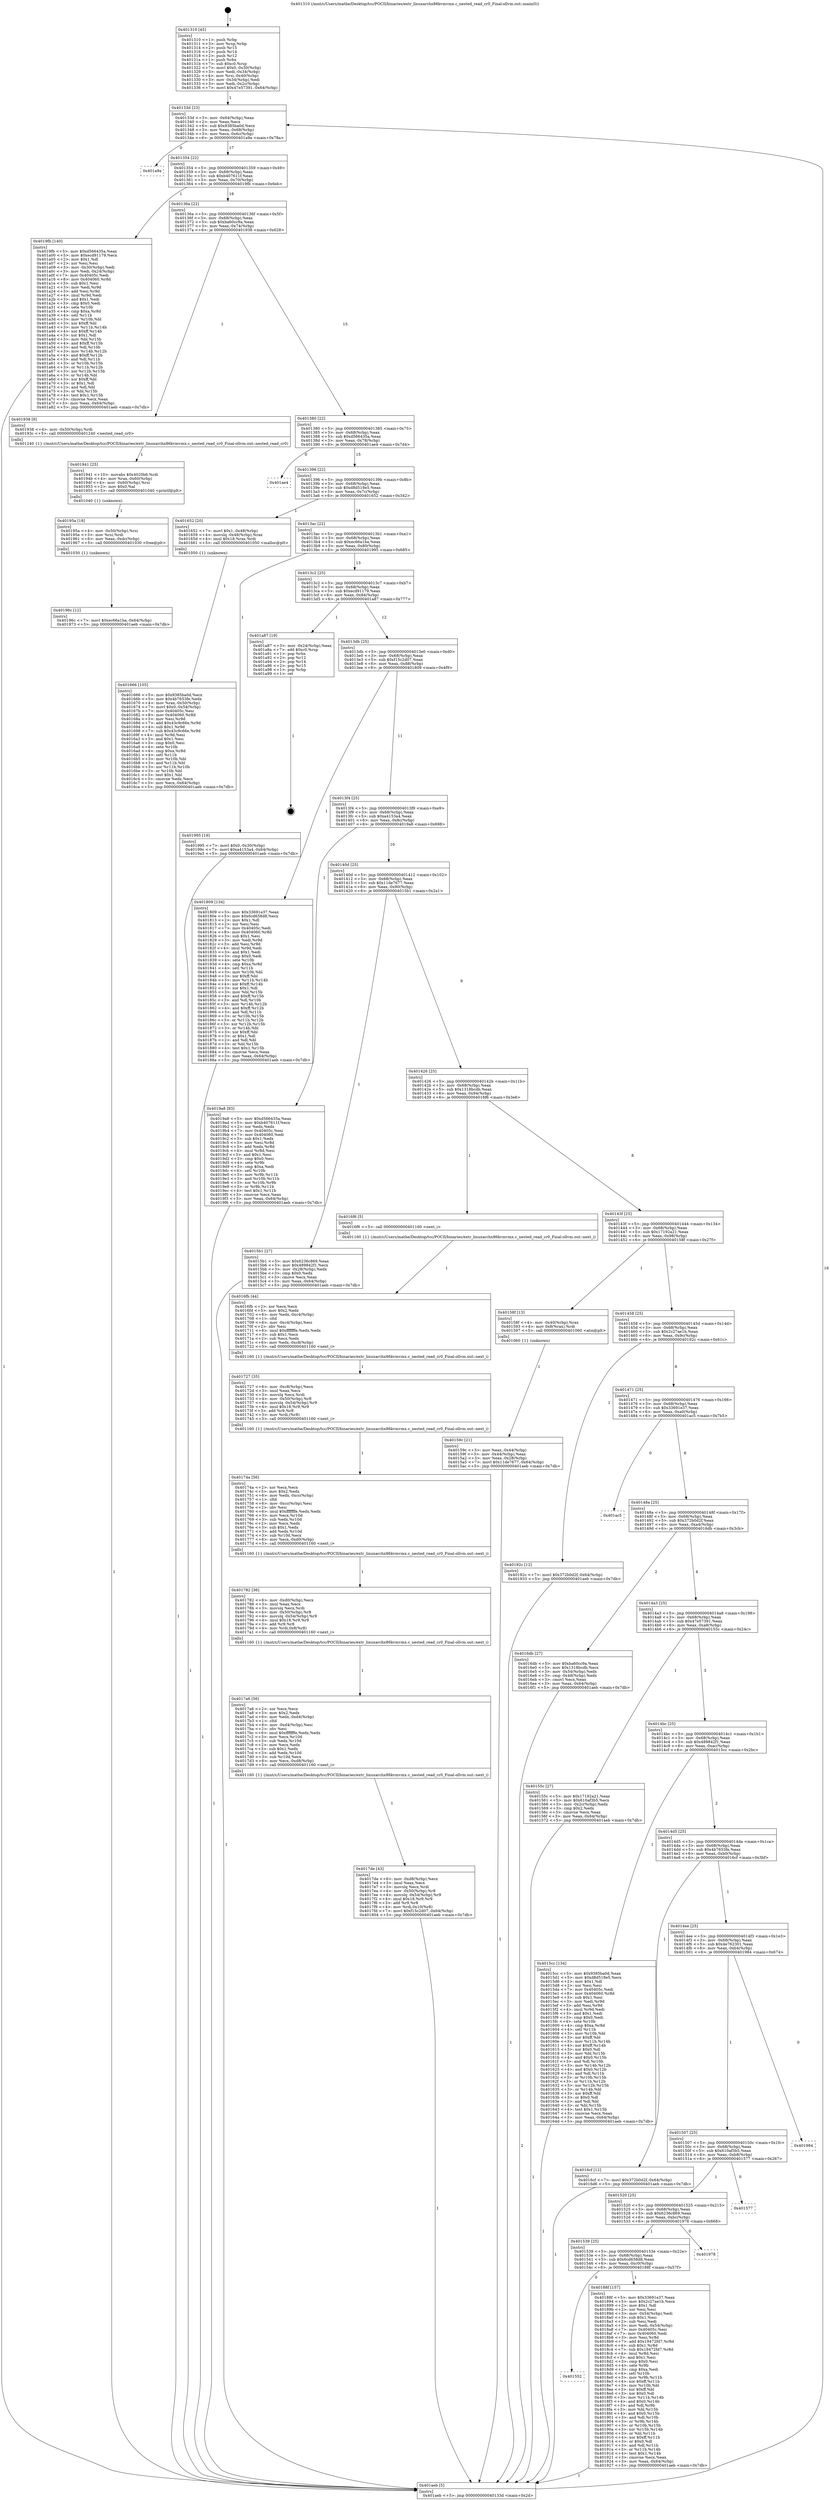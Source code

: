 digraph "0x401310" {
  label = "0x401310 (/mnt/c/Users/mathe/Desktop/tcc/POCII/binaries/extr_linuxarchx86kvmvmx.c_nested_read_cr0_Final-ollvm.out::main(0))"
  labelloc = "t"
  node[shape=record]

  Entry [label="",width=0.3,height=0.3,shape=circle,fillcolor=black,style=filled]
  "0x40133d" [label="{
     0x40133d [23]\l
     | [instrs]\l
     &nbsp;&nbsp;0x40133d \<+3\>: mov -0x64(%rbp),%eax\l
     &nbsp;&nbsp;0x401340 \<+2\>: mov %eax,%ecx\l
     &nbsp;&nbsp;0x401342 \<+6\>: sub $0x9385ba0d,%ecx\l
     &nbsp;&nbsp;0x401348 \<+3\>: mov %eax,-0x68(%rbp)\l
     &nbsp;&nbsp;0x40134b \<+3\>: mov %ecx,-0x6c(%rbp)\l
     &nbsp;&nbsp;0x40134e \<+6\>: je 0000000000401a9a \<main+0x78a\>\l
  }"]
  "0x401a9a" [label="{
     0x401a9a\l
  }", style=dashed]
  "0x401354" [label="{
     0x401354 [22]\l
     | [instrs]\l
     &nbsp;&nbsp;0x401354 \<+5\>: jmp 0000000000401359 \<main+0x49\>\l
     &nbsp;&nbsp;0x401359 \<+3\>: mov -0x68(%rbp),%eax\l
     &nbsp;&nbsp;0x40135c \<+5\>: sub $0xb407611f,%eax\l
     &nbsp;&nbsp;0x401361 \<+3\>: mov %eax,-0x70(%rbp)\l
     &nbsp;&nbsp;0x401364 \<+6\>: je 00000000004019fb \<main+0x6eb\>\l
  }"]
  Exit [label="",width=0.3,height=0.3,shape=circle,fillcolor=black,style=filled,peripheries=2]
  "0x4019fb" [label="{
     0x4019fb [140]\l
     | [instrs]\l
     &nbsp;&nbsp;0x4019fb \<+5\>: mov $0xd566435a,%eax\l
     &nbsp;&nbsp;0x401a00 \<+5\>: mov $0xecd91179,%ecx\l
     &nbsp;&nbsp;0x401a05 \<+2\>: mov $0x1,%dl\l
     &nbsp;&nbsp;0x401a07 \<+2\>: xor %esi,%esi\l
     &nbsp;&nbsp;0x401a09 \<+3\>: mov -0x30(%rbp),%edi\l
     &nbsp;&nbsp;0x401a0c \<+3\>: mov %edi,-0x24(%rbp)\l
     &nbsp;&nbsp;0x401a0f \<+7\>: mov 0x40405c,%edi\l
     &nbsp;&nbsp;0x401a16 \<+8\>: mov 0x404060,%r8d\l
     &nbsp;&nbsp;0x401a1e \<+3\>: sub $0x1,%esi\l
     &nbsp;&nbsp;0x401a21 \<+3\>: mov %edi,%r9d\l
     &nbsp;&nbsp;0x401a24 \<+3\>: add %esi,%r9d\l
     &nbsp;&nbsp;0x401a27 \<+4\>: imul %r9d,%edi\l
     &nbsp;&nbsp;0x401a2b \<+3\>: and $0x1,%edi\l
     &nbsp;&nbsp;0x401a2e \<+3\>: cmp $0x0,%edi\l
     &nbsp;&nbsp;0x401a31 \<+4\>: sete %r10b\l
     &nbsp;&nbsp;0x401a35 \<+4\>: cmp $0xa,%r8d\l
     &nbsp;&nbsp;0x401a39 \<+4\>: setl %r11b\l
     &nbsp;&nbsp;0x401a3d \<+3\>: mov %r10b,%bl\l
     &nbsp;&nbsp;0x401a40 \<+3\>: xor $0xff,%bl\l
     &nbsp;&nbsp;0x401a43 \<+3\>: mov %r11b,%r14b\l
     &nbsp;&nbsp;0x401a46 \<+4\>: xor $0xff,%r14b\l
     &nbsp;&nbsp;0x401a4a \<+3\>: xor $0x1,%dl\l
     &nbsp;&nbsp;0x401a4d \<+3\>: mov %bl,%r15b\l
     &nbsp;&nbsp;0x401a50 \<+4\>: and $0xff,%r15b\l
     &nbsp;&nbsp;0x401a54 \<+3\>: and %dl,%r10b\l
     &nbsp;&nbsp;0x401a57 \<+3\>: mov %r14b,%r12b\l
     &nbsp;&nbsp;0x401a5a \<+4\>: and $0xff,%r12b\l
     &nbsp;&nbsp;0x401a5e \<+3\>: and %dl,%r11b\l
     &nbsp;&nbsp;0x401a61 \<+3\>: or %r10b,%r15b\l
     &nbsp;&nbsp;0x401a64 \<+3\>: or %r11b,%r12b\l
     &nbsp;&nbsp;0x401a67 \<+3\>: xor %r12b,%r15b\l
     &nbsp;&nbsp;0x401a6a \<+3\>: or %r14b,%bl\l
     &nbsp;&nbsp;0x401a6d \<+3\>: xor $0xff,%bl\l
     &nbsp;&nbsp;0x401a70 \<+3\>: or $0x1,%dl\l
     &nbsp;&nbsp;0x401a73 \<+2\>: and %dl,%bl\l
     &nbsp;&nbsp;0x401a75 \<+3\>: or %bl,%r15b\l
     &nbsp;&nbsp;0x401a78 \<+4\>: test $0x1,%r15b\l
     &nbsp;&nbsp;0x401a7c \<+3\>: cmovne %ecx,%eax\l
     &nbsp;&nbsp;0x401a7f \<+3\>: mov %eax,-0x64(%rbp)\l
     &nbsp;&nbsp;0x401a82 \<+5\>: jmp 0000000000401aeb \<main+0x7db\>\l
  }"]
  "0x40136a" [label="{
     0x40136a [22]\l
     | [instrs]\l
     &nbsp;&nbsp;0x40136a \<+5\>: jmp 000000000040136f \<main+0x5f\>\l
     &nbsp;&nbsp;0x40136f \<+3\>: mov -0x68(%rbp),%eax\l
     &nbsp;&nbsp;0x401372 \<+5\>: sub $0xba60cc9a,%eax\l
     &nbsp;&nbsp;0x401377 \<+3\>: mov %eax,-0x74(%rbp)\l
     &nbsp;&nbsp;0x40137a \<+6\>: je 0000000000401938 \<main+0x628\>\l
  }"]
  "0x40196c" [label="{
     0x40196c [12]\l
     | [instrs]\l
     &nbsp;&nbsp;0x40196c \<+7\>: movl $0xec66a1ba,-0x64(%rbp)\l
     &nbsp;&nbsp;0x401973 \<+5\>: jmp 0000000000401aeb \<main+0x7db\>\l
  }"]
  "0x401938" [label="{
     0x401938 [9]\l
     | [instrs]\l
     &nbsp;&nbsp;0x401938 \<+4\>: mov -0x50(%rbp),%rdi\l
     &nbsp;&nbsp;0x40193c \<+5\>: call 0000000000401240 \<nested_read_cr0\>\l
     | [calls]\l
     &nbsp;&nbsp;0x401240 \{1\} (/mnt/c/Users/mathe/Desktop/tcc/POCII/binaries/extr_linuxarchx86kvmvmx.c_nested_read_cr0_Final-ollvm.out::nested_read_cr0)\l
  }"]
  "0x401380" [label="{
     0x401380 [22]\l
     | [instrs]\l
     &nbsp;&nbsp;0x401380 \<+5\>: jmp 0000000000401385 \<main+0x75\>\l
     &nbsp;&nbsp;0x401385 \<+3\>: mov -0x68(%rbp),%eax\l
     &nbsp;&nbsp;0x401388 \<+5\>: sub $0xd566435a,%eax\l
     &nbsp;&nbsp;0x40138d \<+3\>: mov %eax,-0x78(%rbp)\l
     &nbsp;&nbsp;0x401390 \<+6\>: je 0000000000401ae4 \<main+0x7d4\>\l
  }"]
  "0x40195a" [label="{
     0x40195a [18]\l
     | [instrs]\l
     &nbsp;&nbsp;0x40195a \<+4\>: mov -0x50(%rbp),%rsi\l
     &nbsp;&nbsp;0x40195e \<+3\>: mov %rsi,%rdi\l
     &nbsp;&nbsp;0x401961 \<+6\>: mov %eax,-0xdc(%rbp)\l
     &nbsp;&nbsp;0x401967 \<+5\>: call 0000000000401030 \<free@plt\>\l
     | [calls]\l
     &nbsp;&nbsp;0x401030 \{1\} (unknown)\l
  }"]
  "0x401ae4" [label="{
     0x401ae4\l
  }", style=dashed]
  "0x401396" [label="{
     0x401396 [22]\l
     | [instrs]\l
     &nbsp;&nbsp;0x401396 \<+5\>: jmp 000000000040139b \<main+0x8b\>\l
     &nbsp;&nbsp;0x40139b \<+3\>: mov -0x68(%rbp),%eax\l
     &nbsp;&nbsp;0x40139e \<+5\>: sub $0xd8d518e5,%eax\l
     &nbsp;&nbsp;0x4013a3 \<+3\>: mov %eax,-0x7c(%rbp)\l
     &nbsp;&nbsp;0x4013a6 \<+6\>: je 0000000000401652 \<main+0x342\>\l
  }"]
  "0x401941" [label="{
     0x401941 [25]\l
     | [instrs]\l
     &nbsp;&nbsp;0x401941 \<+10\>: movabs $0x4020b6,%rdi\l
     &nbsp;&nbsp;0x40194b \<+4\>: mov %rax,-0x60(%rbp)\l
     &nbsp;&nbsp;0x40194f \<+4\>: mov -0x60(%rbp),%rsi\l
     &nbsp;&nbsp;0x401953 \<+2\>: mov $0x0,%al\l
     &nbsp;&nbsp;0x401955 \<+5\>: call 0000000000401040 \<printf@plt\>\l
     | [calls]\l
     &nbsp;&nbsp;0x401040 \{1\} (unknown)\l
  }"]
  "0x401652" [label="{
     0x401652 [20]\l
     | [instrs]\l
     &nbsp;&nbsp;0x401652 \<+7\>: movl $0x1,-0x48(%rbp)\l
     &nbsp;&nbsp;0x401659 \<+4\>: movslq -0x48(%rbp),%rax\l
     &nbsp;&nbsp;0x40165d \<+4\>: imul $0x18,%rax,%rdi\l
     &nbsp;&nbsp;0x401661 \<+5\>: call 0000000000401050 \<malloc@plt\>\l
     | [calls]\l
     &nbsp;&nbsp;0x401050 \{1\} (unknown)\l
  }"]
  "0x4013ac" [label="{
     0x4013ac [22]\l
     | [instrs]\l
     &nbsp;&nbsp;0x4013ac \<+5\>: jmp 00000000004013b1 \<main+0xa1\>\l
     &nbsp;&nbsp;0x4013b1 \<+3\>: mov -0x68(%rbp),%eax\l
     &nbsp;&nbsp;0x4013b4 \<+5\>: sub $0xec66a1ba,%eax\l
     &nbsp;&nbsp;0x4013b9 \<+3\>: mov %eax,-0x80(%rbp)\l
     &nbsp;&nbsp;0x4013bc \<+6\>: je 0000000000401995 \<main+0x685\>\l
  }"]
  "0x401552" [label="{
     0x401552\l
  }", style=dashed]
  "0x401995" [label="{
     0x401995 [19]\l
     | [instrs]\l
     &nbsp;&nbsp;0x401995 \<+7\>: movl $0x0,-0x30(%rbp)\l
     &nbsp;&nbsp;0x40199c \<+7\>: movl $0xa4153a4,-0x64(%rbp)\l
     &nbsp;&nbsp;0x4019a3 \<+5\>: jmp 0000000000401aeb \<main+0x7db\>\l
  }"]
  "0x4013c2" [label="{
     0x4013c2 [25]\l
     | [instrs]\l
     &nbsp;&nbsp;0x4013c2 \<+5\>: jmp 00000000004013c7 \<main+0xb7\>\l
     &nbsp;&nbsp;0x4013c7 \<+3\>: mov -0x68(%rbp),%eax\l
     &nbsp;&nbsp;0x4013ca \<+5\>: sub $0xecd91179,%eax\l
     &nbsp;&nbsp;0x4013cf \<+6\>: mov %eax,-0x84(%rbp)\l
     &nbsp;&nbsp;0x4013d5 \<+6\>: je 0000000000401a87 \<main+0x777\>\l
  }"]
  "0x40188f" [label="{
     0x40188f [157]\l
     | [instrs]\l
     &nbsp;&nbsp;0x40188f \<+5\>: mov $0x33691e37,%eax\l
     &nbsp;&nbsp;0x401894 \<+5\>: mov $0x2c27ae1b,%ecx\l
     &nbsp;&nbsp;0x401899 \<+2\>: mov $0x1,%dl\l
     &nbsp;&nbsp;0x40189b \<+2\>: xor %esi,%esi\l
     &nbsp;&nbsp;0x40189d \<+3\>: mov -0x54(%rbp),%edi\l
     &nbsp;&nbsp;0x4018a0 \<+3\>: sub $0x1,%esi\l
     &nbsp;&nbsp;0x4018a3 \<+2\>: sub %esi,%edi\l
     &nbsp;&nbsp;0x4018a5 \<+3\>: mov %edi,-0x54(%rbp)\l
     &nbsp;&nbsp;0x4018a8 \<+7\>: mov 0x40405c,%esi\l
     &nbsp;&nbsp;0x4018af \<+7\>: mov 0x404060,%edi\l
     &nbsp;&nbsp;0x4018b6 \<+3\>: mov %esi,%r8d\l
     &nbsp;&nbsp;0x4018b9 \<+7\>: add $0x19472fd7,%r8d\l
     &nbsp;&nbsp;0x4018c0 \<+4\>: sub $0x1,%r8d\l
     &nbsp;&nbsp;0x4018c4 \<+7\>: sub $0x19472fd7,%r8d\l
     &nbsp;&nbsp;0x4018cb \<+4\>: imul %r8d,%esi\l
     &nbsp;&nbsp;0x4018cf \<+3\>: and $0x1,%esi\l
     &nbsp;&nbsp;0x4018d2 \<+3\>: cmp $0x0,%esi\l
     &nbsp;&nbsp;0x4018d5 \<+4\>: sete %r9b\l
     &nbsp;&nbsp;0x4018d9 \<+3\>: cmp $0xa,%edi\l
     &nbsp;&nbsp;0x4018dc \<+4\>: setl %r10b\l
     &nbsp;&nbsp;0x4018e0 \<+3\>: mov %r9b,%r11b\l
     &nbsp;&nbsp;0x4018e3 \<+4\>: xor $0xff,%r11b\l
     &nbsp;&nbsp;0x4018e7 \<+3\>: mov %r10b,%bl\l
     &nbsp;&nbsp;0x4018ea \<+3\>: xor $0xff,%bl\l
     &nbsp;&nbsp;0x4018ed \<+3\>: xor $0x0,%dl\l
     &nbsp;&nbsp;0x4018f0 \<+3\>: mov %r11b,%r14b\l
     &nbsp;&nbsp;0x4018f3 \<+4\>: and $0x0,%r14b\l
     &nbsp;&nbsp;0x4018f7 \<+3\>: and %dl,%r9b\l
     &nbsp;&nbsp;0x4018fa \<+3\>: mov %bl,%r15b\l
     &nbsp;&nbsp;0x4018fd \<+4\>: and $0x0,%r15b\l
     &nbsp;&nbsp;0x401901 \<+3\>: and %dl,%r10b\l
     &nbsp;&nbsp;0x401904 \<+3\>: or %r9b,%r14b\l
     &nbsp;&nbsp;0x401907 \<+3\>: or %r10b,%r15b\l
     &nbsp;&nbsp;0x40190a \<+3\>: xor %r15b,%r14b\l
     &nbsp;&nbsp;0x40190d \<+3\>: or %bl,%r11b\l
     &nbsp;&nbsp;0x401910 \<+4\>: xor $0xff,%r11b\l
     &nbsp;&nbsp;0x401914 \<+3\>: or $0x0,%dl\l
     &nbsp;&nbsp;0x401917 \<+3\>: and %dl,%r11b\l
     &nbsp;&nbsp;0x40191a \<+3\>: or %r11b,%r14b\l
     &nbsp;&nbsp;0x40191d \<+4\>: test $0x1,%r14b\l
     &nbsp;&nbsp;0x401921 \<+3\>: cmovne %ecx,%eax\l
     &nbsp;&nbsp;0x401924 \<+3\>: mov %eax,-0x64(%rbp)\l
     &nbsp;&nbsp;0x401927 \<+5\>: jmp 0000000000401aeb \<main+0x7db\>\l
  }"]
  "0x401a87" [label="{
     0x401a87 [19]\l
     | [instrs]\l
     &nbsp;&nbsp;0x401a87 \<+3\>: mov -0x24(%rbp),%eax\l
     &nbsp;&nbsp;0x401a8a \<+7\>: add $0xc0,%rsp\l
     &nbsp;&nbsp;0x401a91 \<+1\>: pop %rbx\l
     &nbsp;&nbsp;0x401a92 \<+2\>: pop %r12\l
     &nbsp;&nbsp;0x401a94 \<+2\>: pop %r14\l
     &nbsp;&nbsp;0x401a96 \<+2\>: pop %r15\l
     &nbsp;&nbsp;0x401a98 \<+1\>: pop %rbp\l
     &nbsp;&nbsp;0x401a99 \<+1\>: ret\l
  }"]
  "0x4013db" [label="{
     0x4013db [25]\l
     | [instrs]\l
     &nbsp;&nbsp;0x4013db \<+5\>: jmp 00000000004013e0 \<main+0xd0\>\l
     &nbsp;&nbsp;0x4013e0 \<+3\>: mov -0x68(%rbp),%eax\l
     &nbsp;&nbsp;0x4013e3 \<+5\>: sub $0xf15c2d07,%eax\l
     &nbsp;&nbsp;0x4013e8 \<+6\>: mov %eax,-0x88(%rbp)\l
     &nbsp;&nbsp;0x4013ee \<+6\>: je 0000000000401809 \<main+0x4f9\>\l
  }"]
  "0x401539" [label="{
     0x401539 [25]\l
     | [instrs]\l
     &nbsp;&nbsp;0x401539 \<+5\>: jmp 000000000040153e \<main+0x22e\>\l
     &nbsp;&nbsp;0x40153e \<+3\>: mov -0x68(%rbp),%eax\l
     &nbsp;&nbsp;0x401541 \<+5\>: sub $0x6cd658d8,%eax\l
     &nbsp;&nbsp;0x401546 \<+6\>: mov %eax,-0xc0(%rbp)\l
     &nbsp;&nbsp;0x40154c \<+6\>: je 000000000040188f \<main+0x57f\>\l
  }"]
  "0x401809" [label="{
     0x401809 [134]\l
     | [instrs]\l
     &nbsp;&nbsp;0x401809 \<+5\>: mov $0x33691e37,%eax\l
     &nbsp;&nbsp;0x40180e \<+5\>: mov $0x6cd658d8,%ecx\l
     &nbsp;&nbsp;0x401813 \<+2\>: mov $0x1,%dl\l
     &nbsp;&nbsp;0x401815 \<+2\>: xor %esi,%esi\l
     &nbsp;&nbsp;0x401817 \<+7\>: mov 0x40405c,%edi\l
     &nbsp;&nbsp;0x40181e \<+8\>: mov 0x404060,%r8d\l
     &nbsp;&nbsp;0x401826 \<+3\>: sub $0x1,%esi\l
     &nbsp;&nbsp;0x401829 \<+3\>: mov %edi,%r9d\l
     &nbsp;&nbsp;0x40182c \<+3\>: add %esi,%r9d\l
     &nbsp;&nbsp;0x40182f \<+4\>: imul %r9d,%edi\l
     &nbsp;&nbsp;0x401833 \<+3\>: and $0x1,%edi\l
     &nbsp;&nbsp;0x401836 \<+3\>: cmp $0x0,%edi\l
     &nbsp;&nbsp;0x401839 \<+4\>: sete %r10b\l
     &nbsp;&nbsp;0x40183d \<+4\>: cmp $0xa,%r8d\l
     &nbsp;&nbsp;0x401841 \<+4\>: setl %r11b\l
     &nbsp;&nbsp;0x401845 \<+3\>: mov %r10b,%bl\l
     &nbsp;&nbsp;0x401848 \<+3\>: xor $0xff,%bl\l
     &nbsp;&nbsp;0x40184b \<+3\>: mov %r11b,%r14b\l
     &nbsp;&nbsp;0x40184e \<+4\>: xor $0xff,%r14b\l
     &nbsp;&nbsp;0x401852 \<+3\>: xor $0x1,%dl\l
     &nbsp;&nbsp;0x401855 \<+3\>: mov %bl,%r15b\l
     &nbsp;&nbsp;0x401858 \<+4\>: and $0xff,%r15b\l
     &nbsp;&nbsp;0x40185c \<+3\>: and %dl,%r10b\l
     &nbsp;&nbsp;0x40185f \<+3\>: mov %r14b,%r12b\l
     &nbsp;&nbsp;0x401862 \<+4\>: and $0xff,%r12b\l
     &nbsp;&nbsp;0x401866 \<+3\>: and %dl,%r11b\l
     &nbsp;&nbsp;0x401869 \<+3\>: or %r10b,%r15b\l
     &nbsp;&nbsp;0x40186c \<+3\>: or %r11b,%r12b\l
     &nbsp;&nbsp;0x40186f \<+3\>: xor %r12b,%r15b\l
     &nbsp;&nbsp;0x401872 \<+3\>: or %r14b,%bl\l
     &nbsp;&nbsp;0x401875 \<+3\>: xor $0xff,%bl\l
     &nbsp;&nbsp;0x401878 \<+3\>: or $0x1,%dl\l
     &nbsp;&nbsp;0x40187b \<+2\>: and %dl,%bl\l
     &nbsp;&nbsp;0x40187d \<+3\>: or %bl,%r15b\l
     &nbsp;&nbsp;0x401880 \<+4\>: test $0x1,%r15b\l
     &nbsp;&nbsp;0x401884 \<+3\>: cmovne %ecx,%eax\l
     &nbsp;&nbsp;0x401887 \<+3\>: mov %eax,-0x64(%rbp)\l
     &nbsp;&nbsp;0x40188a \<+5\>: jmp 0000000000401aeb \<main+0x7db\>\l
  }"]
  "0x4013f4" [label="{
     0x4013f4 [25]\l
     | [instrs]\l
     &nbsp;&nbsp;0x4013f4 \<+5\>: jmp 00000000004013f9 \<main+0xe9\>\l
     &nbsp;&nbsp;0x4013f9 \<+3\>: mov -0x68(%rbp),%eax\l
     &nbsp;&nbsp;0x4013fc \<+5\>: sub $0xa4153a4,%eax\l
     &nbsp;&nbsp;0x401401 \<+6\>: mov %eax,-0x8c(%rbp)\l
     &nbsp;&nbsp;0x401407 \<+6\>: je 00000000004019a8 \<main+0x698\>\l
  }"]
  "0x401978" [label="{
     0x401978\l
  }", style=dashed]
  "0x4019a8" [label="{
     0x4019a8 [83]\l
     | [instrs]\l
     &nbsp;&nbsp;0x4019a8 \<+5\>: mov $0xd566435a,%eax\l
     &nbsp;&nbsp;0x4019ad \<+5\>: mov $0xb407611f,%ecx\l
     &nbsp;&nbsp;0x4019b2 \<+2\>: xor %edx,%edx\l
     &nbsp;&nbsp;0x4019b4 \<+7\>: mov 0x40405c,%esi\l
     &nbsp;&nbsp;0x4019bb \<+7\>: mov 0x404060,%edi\l
     &nbsp;&nbsp;0x4019c2 \<+3\>: sub $0x1,%edx\l
     &nbsp;&nbsp;0x4019c5 \<+3\>: mov %esi,%r8d\l
     &nbsp;&nbsp;0x4019c8 \<+3\>: add %edx,%r8d\l
     &nbsp;&nbsp;0x4019cb \<+4\>: imul %r8d,%esi\l
     &nbsp;&nbsp;0x4019cf \<+3\>: and $0x1,%esi\l
     &nbsp;&nbsp;0x4019d2 \<+3\>: cmp $0x0,%esi\l
     &nbsp;&nbsp;0x4019d5 \<+4\>: sete %r9b\l
     &nbsp;&nbsp;0x4019d9 \<+3\>: cmp $0xa,%edi\l
     &nbsp;&nbsp;0x4019dc \<+4\>: setl %r10b\l
     &nbsp;&nbsp;0x4019e0 \<+3\>: mov %r9b,%r11b\l
     &nbsp;&nbsp;0x4019e3 \<+3\>: and %r10b,%r11b\l
     &nbsp;&nbsp;0x4019e6 \<+3\>: xor %r10b,%r9b\l
     &nbsp;&nbsp;0x4019e9 \<+3\>: or %r9b,%r11b\l
     &nbsp;&nbsp;0x4019ec \<+4\>: test $0x1,%r11b\l
     &nbsp;&nbsp;0x4019f0 \<+3\>: cmovne %ecx,%eax\l
     &nbsp;&nbsp;0x4019f3 \<+3\>: mov %eax,-0x64(%rbp)\l
     &nbsp;&nbsp;0x4019f6 \<+5\>: jmp 0000000000401aeb \<main+0x7db\>\l
  }"]
  "0x40140d" [label="{
     0x40140d [25]\l
     | [instrs]\l
     &nbsp;&nbsp;0x40140d \<+5\>: jmp 0000000000401412 \<main+0x102\>\l
     &nbsp;&nbsp;0x401412 \<+3\>: mov -0x68(%rbp),%eax\l
     &nbsp;&nbsp;0x401415 \<+5\>: sub $0x11de7677,%eax\l
     &nbsp;&nbsp;0x40141a \<+6\>: mov %eax,-0x90(%rbp)\l
     &nbsp;&nbsp;0x401420 \<+6\>: je 00000000004015b1 \<main+0x2a1\>\l
  }"]
  "0x401520" [label="{
     0x401520 [25]\l
     | [instrs]\l
     &nbsp;&nbsp;0x401520 \<+5\>: jmp 0000000000401525 \<main+0x215\>\l
     &nbsp;&nbsp;0x401525 \<+3\>: mov -0x68(%rbp),%eax\l
     &nbsp;&nbsp;0x401528 \<+5\>: sub $0x6236c869,%eax\l
     &nbsp;&nbsp;0x40152d \<+6\>: mov %eax,-0xbc(%rbp)\l
     &nbsp;&nbsp;0x401533 \<+6\>: je 0000000000401978 \<main+0x668\>\l
  }"]
  "0x4015b1" [label="{
     0x4015b1 [27]\l
     | [instrs]\l
     &nbsp;&nbsp;0x4015b1 \<+5\>: mov $0x6236c869,%eax\l
     &nbsp;&nbsp;0x4015b6 \<+5\>: mov $0x489842f1,%ecx\l
     &nbsp;&nbsp;0x4015bb \<+3\>: mov -0x28(%rbp),%edx\l
     &nbsp;&nbsp;0x4015be \<+3\>: cmp $0x0,%edx\l
     &nbsp;&nbsp;0x4015c1 \<+3\>: cmove %ecx,%eax\l
     &nbsp;&nbsp;0x4015c4 \<+3\>: mov %eax,-0x64(%rbp)\l
     &nbsp;&nbsp;0x4015c7 \<+5\>: jmp 0000000000401aeb \<main+0x7db\>\l
  }"]
  "0x401426" [label="{
     0x401426 [25]\l
     | [instrs]\l
     &nbsp;&nbsp;0x401426 \<+5\>: jmp 000000000040142b \<main+0x11b\>\l
     &nbsp;&nbsp;0x40142b \<+3\>: mov -0x68(%rbp),%eax\l
     &nbsp;&nbsp;0x40142e \<+5\>: sub $0x1318bcdb,%eax\l
     &nbsp;&nbsp;0x401433 \<+6\>: mov %eax,-0x94(%rbp)\l
     &nbsp;&nbsp;0x401439 \<+6\>: je 00000000004016f6 \<main+0x3e6\>\l
  }"]
  "0x401577" [label="{
     0x401577\l
  }", style=dashed]
  "0x4016f6" [label="{
     0x4016f6 [5]\l
     | [instrs]\l
     &nbsp;&nbsp;0x4016f6 \<+5\>: call 0000000000401160 \<next_i\>\l
     | [calls]\l
     &nbsp;&nbsp;0x401160 \{1\} (/mnt/c/Users/mathe/Desktop/tcc/POCII/binaries/extr_linuxarchx86kvmvmx.c_nested_read_cr0_Final-ollvm.out::next_i)\l
  }"]
  "0x40143f" [label="{
     0x40143f [25]\l
     | [instrs]\l
     &nbsp;&nbsp;0x40143f \<+5\>: jmp 0000000000401444 \<main+0x134\>\l
     &nbsp;&nbsp;0x401444 \<+3\>: mov -0x68(%rbp),%eax\l
     &nbsp;&nbsp;0x401447 \<+5\>: sub $0x17192a21,%eax\l
     &nbsp;&nbsp;0x40144c \<+6\>: mov %eax,-0x98(%rbp)\l
     &nbsp;&nbsp;0x401452 \<+6\>: je 000000000040158f \<main+0x27f\>\l
  }"]
  "0x401507" [label="{
     0x401507 [25]\l
     | [instrs]\l
     &nbsp;&nbsp;0x401507 \<+5\>: jmp 000000000040150c \<main+0x1fc\>\l
     &nbsp;&nbsp;0x40150c \<+3\>: mov -0x68(%rbp),%eax\l
     &nbsp;&nbsp;0x40150f \<+5\>: sub $0x610af3b5,%eax\l
     &nbsp;&nbsp;0x401514 \<+6\>: mov %eax,-0xb8(%rbp)\l
     &nbsp;&nbsp;0x40151a \<+6\>: je 0000000000401577 \<main+0x267\>\l
  }"]
  "0x40158f" [label="{
     0x40158f [13]\l
     | [instrs]\l
     &nbsp;&nbsp;0x40158f \<+4\>: mov -0x40(%rbp),%rax\l
     &nbsp;&nbsp;0x401593 \<+4\>: mov 0x8(%rax),%rdi\l
     &nbsp;&nbsp;0x401597 \<+5\>: call 0000000000401060 \<atoi@plt\>\l
     | [calls]\l
     &nbsp;&nbsp;0x401060 \{1\} (unknown)\l
  }"]
  "0x401458" [label="{
     0x401458 [25]\l
     | [instrs]\l
     &nbsp;&nbsp;0x401458 \<+5\>: jmp 000000000040145d \<main+0x14d\>\l
     &nbsp;&nbsp;0x40145d \<+3\>: mov -0x68(%rbp),%eax\l
     &nbsp;&nbsp;0x401460 \<+5\>: sub $0x2c27ae1b,%eax\l
     &nbsp;&nbsp;0x401465 \<+6\>: mov %eax,-0x9c(%rbp)\l
     &nbsp;&nbsp;0x40146b \<+6\>: je 000000000040192c \<main+0x61c\>\l
  }"]
  "0x401984" [label="{
     0x401984\l
  }", style=dashed]
  "0x40192c" [label="{
     0x40192c [12]\l
     | [instrs]\l
     &nbsp;&nbsp;0x40192c \<+7\>: movl $0x372b0d2f,-0x64(%rbp)\l
     &nbsp;&nbsp;0x401933 \<+5\>: jmp 0000000000401aeb \<main+0x7db\>\l
  }"]
  "0x401471" [label="{
     0x401471 [25]\l
     | [instrs]\l
     &nbsp;&nbsp;0x401471 \<+5\>: jmp 0000000000401476 \<main+0x166\>\l
     &nbsp;&nbsp;0x401476 \<+3\>: mov -0x68(%rbp),%eax\l
     &nbsp;&nbsp;0x401479 \<+5\>: sub $0x33691e37,%eax\l
     &nbsp;&nbsp;0x40147e \<+6\>: mov %eax,-0xa0(%rbp)\l
     &nbsp;&nbsp;0x401484 \<+6\>: je 0000000000401ac5 \<main+0x7b5\>\l
  }"]
  "0x4017de" [label="{
     0x4017de [43]\l
     | [instrs]\l
     &nbsp;&nbsp;0x4017de \<+6\>: mov -0xd8(%rbp),%ecx\l
     &nbsp;&nbsp;0x4017e4 \<+3\>: imul %eax,%ecx\l
     &nbsp;&nbsp;0x4017e7 \<+3\>: movslq %ecx,%rdi\l
     &nbsp;&nbsp;0x4017ea \<+4\>: mov -0x50(%rbp),%r8\l
     &nbsp;&nbsp;0x4017ee \<+4\>: movslq -0x54(%rbp),%r9\l
     &nbsp;&nbsp;0x4017f2 \<+4\>: imul $0x18,%r9,%r9\l
     &nbsp;&nbsp;0x4017f6 \<+3\>: add %r9,%r8\l
     &nbsp;&nbsp;0x4017f9 \<+4\>: mov %rdi,0x10(%r8)\l
     &nbsp;&nbsp;0x4017fd \<+7\>: movl $0xf15c2d07,-0x64(%rbp)\l
     &nbsp;&nbsp;0x401804 \<+5\>: jmp 0000000000401aeb \<main+0x7db\>\l
  }"]
  "0x401ac5" [label="{
     0x401ac5\l
  }", style=dashed]
  "0x40148a" [label="{
     0x40148a [25]\l
     | [instrs]\l
     &nbsp;&nbsp;0x40148a \<+5\>: jmp 000000000040148f \<main+0x17f\>\l
     &nbsp;&nbsp;0x40148f \<+3\>: mov -0x68(%rbp),%eax\l
     &nbsp;&nbsp;0x401492 \<+5\>: sub $0x372b0d2f,%eax\l
     &nbsp;&nbsp;0x401497 \<+6\>: mov %eax,-0xa4(%rbp)\l
     &nbsp;&nbsp;0x40149d \<+6\>: je 00000000004016db \<main+0x3cb\>\l
  }"]
  "0x4017a6" [label="{
     0x4017a6 [56]\l
     | [instrs]\l
     &nbsp;&nbsp;0x4017a6 \<+2\>: xor %ecx,%ecx\l
     &nbsp;&nbsp;0x4017a8 \<+5\>: mov $0x2,%edx\l
     &nbsp;&nbsp;0x4017ad \<+6\>: mov %edx,-0xd4(%rbp)\l
     &nbsp;&nbsp;0x4017b3 \<+1\>: cltd\l
     &nbsp;&nbsp;0x4017b4 \<+6\>: mov -0xd4(%rbp),%esi\l
     &nbsp;&nbsp;0x4017ba \<+2\>: idiv %esi\l
     &nbsp;&nbsp;0x4017bc \<+6\>: imul $0xfffffffe,%edx,%edx\l
     &nbsp;&nbsp;0x4017c2 \<+3\>: mov %ecx,%r10d\l
     &nbsp;&nbsp;0x4017c5 \<+3\>: sub %edx,%r10d\l
     &nbsp;&nbsp;0x4017c8 \<+2\>: mov %ecx,%edx\l
     &nbsp;&nbsp;0x4017ca \<+3\>: sub $0x1,%edx\l
     &nbsp;&nbsp;0x4017cd \<+3\>: add %edx,%r10d\l
     &nbsp;&nbsp;0x4017d0 \<+3\>: sub %r10d,%ecx\l
     &nbsp;&nbsp;0x4017d3 \<+6\>: mov %ecx,-0xd8(%rbp)\l
     &nbsp;&nbsp;0x4017d9 \<+5\>: call 0000000000401160 \<next_i\>\l
     | [calls]\l
     &nbsp;&nbsp;0x401160 \{1\} (/mnt/c/Users/mathe/Desktop/tcc/POCII/binaries/extr_linuxarchx86kvmvmx.c_nested_read_cr0_Final-ollvm.out::next_i)\l
  }"]
  "0x4016db" [label="{
     0x4016db [27]\l
     | [instrs]\l
     &nbsp;&nbsp;0x4016db \<+5\>: mov $0xba60cc9a,%eax\l
     &nbsp;&nbsp;0x4016e0 \<+5\>: mov $0x1318bcdb,%ecx\l
     &nbsp;&nbsp;0x4016e5 \<+3\>: mov -0x54(%rbp),%edx\l
     &nbsp;&nbsp;0x4016e8 \<+3\>: cmp -0x48(%rbp),%edx\l
     &nbsp;&nbsp;0x4016eb \<+3\>: cmovl %ecx,%eax\l
     &nbsp;&nbsp;0x4016ee \<+3\>: mov %eax,-0x64(%rbp)\l
     &nbsp;&nbsp;0x4016f1 \<+5\>: jmp 0000000000401aeb \<main+0x7db\>\l
  }"]
  "0x4014a3" [label="{
     0x4014a3 [25]\l
     | [instrs]\l
     &nbsp;&nbsp;0x4014a3 \<+5\>: jmp 00000000004014a8 \<main+0x198\>\l
     &nbsp;&nbsp;0x4014a8 \<+3\>: mov -0x68(%rbp),%eax\l
     &nbsp;&nbsp;0x4014ab \<+5\>: sub $0x47e57391,%eax\l
     &nbsp;&nbsp;0x4014b0 \<+6\>: mov %eax,-0xa8(%rbp)\l
     &nbsp;&nbsp;0x4014b6 \<+6\>: je 000000000040155c \<main+0x24c\>\l
  }"]
  "0x401782" [label="{
     0x401782 [36]\l
     | [instrs]\l
     &nbsp;&nbsp;0x401782 \<+6\>: mov -0xd0(%rbp),%ecx\l
     &nbsp;&nbsp;0x401788 \<+3\>: imul %eax,%ecx\l
     &nbsp;&nbsp;0x40178b \<+3\>: movslq %ecx,%rdi\l
     &nbsp;&nbsp;0x40178e \<+4\>: mov -0x50(%rbp),%r8\l
     &nbsp;&nbsp;0x401792 \<+4\>: movslq -0x54(%rbp),%r9\l
     &nbsp;&nbsp;0x401796 \<+4\>: imul $0x18,%r9,%r9\l
     &nbsp;&nbsp;0x40179a \<+3\>: add %r9,%r8\l
     &nbsp;&nbsp;0x40179d \<+4\>: mov %rdi,0x8(%r8)\l
     &nbsp;&nbsp;0x4017a1 \<+5\>: call 0000000000401160 \<next_i\>\l
     | [calls]\l
     &nbsp;&nbsp;0x401160 \{1\} (/mnt/c/Users/mathe/Desktop/tcc/POCII/binaries/extr_linuxarchx86kvmvmx.c_nested_read_cr0_Final-ollvm.out::next_i)\l
  }"]
  "0x40155c" [label="{
     0x40155c [27]\l
     | [instrs]\l
     &nbsp;&nbsp;0x40155c \<+5\>: mov $0x17192a21,%eax\l
     &nbsp;&nbsp;0x401561 \<+5\>: mov $0x610af3b5,%ecx\l
     &nbsp;&nbsp;0x401566 \<+3\>: mov -0x2c(%rbp),%edx\l
     &nbsp;&nbsp;0x401569 \<+3\>: cmp $0x2,%edx\l
     &nbsp;&nbsp;0x40156c \<+3\>: cmovne %ecx,%eax\l
     &nbsp;&nbsp;0x40156f \<+3\>: mov %eax,-0x64(%rbp)\l
     &nbsp;&nbsp;0x401572 \<+5\>: jmp 0000000000401aeb \<main+0x7db\>\l
  }"]
  "0x4014bc" [label="{
     0x4014bc [25]\l
     | [instrs]\l
     &nbsp;&nbsp;0x4014bc \<+5\>: jmp 00000000004014c1 \<main+0x1b1\>\l
     &nbsp;&nbsp;0x4014c1 \<+3\>: mov -0x68(%rbp),%eax\l
     &nbsp;&nbsp;0x4014c4 \<+5\>: sub $0x489842f1,%eax\l
     &nbsp;&nbsp;0x4014c9 \<+6\>: mov %eax,-0xac(%rbp)\l
     &nbsp;&nbsp;0x4014cf \<+6\>: je 00000000004015cc \<main+0x2bc\>\l
  }"]
  "0x401aeb" [label="{
     0x401aeb [5]\l
     | [instrs]\l
     &nbsp;&nbsp;0x401aeb \<+5\>: jmp 000000000040133d \<main+0x2d\>\l
  }"]
  "0x401310" [label="{
     0x401310 [45]\l
     | [instrs]\l
     &nbsp;&nbsp;0x401310 \<+1\>: push %rbp\l
     &nbsp;&nbsp;0x401311 \<+3\>: mov %rsp,%rbp\l
     &nbsp;&nbsp;0x401314 \<+2\>: push %r15\l
     &nbsp;&nbsp;0x401316 \<+2\>: push %r14\l
     &nbsp;&nbsp;0x401318 \<+2\>: push %r12\l
     &nbsp;&nbsp;0x40131a \<+1\>: push %rbx\l
     &nbsp;&nbsp;0x40131b \<+7\>: sub $0xc0,%rsp\l
     &nbsp;&nbsp;0x401322 \<+7\>: movl $0x0,-0x30(%rbp)\l
     &nbsp;&nbsp;0x401329 \<+3\>: mov %edi,-0x34(%rbp)\l
     &nbsp;&nbsp;0x40132c \<+4\>: mov %rsi,-0x40(%rbp)\l
     &nbsp;&nbsp;0x401330 \<+3\>: mov -0x34(%rbp),%edi\l
     &nbsp;&nbsp;0x401333 \<+3\>: mov %edi,-0x2c(%rbp)\l
     &nbsp;&nbsp;0x401336 \<+7\>: movl $0x47e57391,-0x64(%rbp)\l
  }"]
  "0x40159c" [label="{
     0x40159c [21]\l
     | [instrs]\l
     &nbsp;&nbsp;0x40159c \<+3\>: mov %eax,-0x44(%rbp)\l
     &nbsp;&nbsp;0x40159f \<+3\>: mov -0x44(%rbp),%eax\l
     &nbsp;&nbsp;0x4015a2 \<+3\>: mov %eax,-0x28(%rbp)\l
     &nbsp;&nbsp;0x4015a5 \<+7\>: movl $0x11de7677,-0x64(%rbp)\l
     &nbsp;&nbsp;0x4015ac \<+5\>: jmp 0000000000401aeb \<main+0x7db\>\l
  }"]
  "0x40174a" [label="{
     0x40174a [56]\l
     | [instrs]\l
     &nbsp;&nbsp;0x40174a \<+2\>: xor %ecx,%ecx\l
     &nbsp;&nbsp;0x40174c \<+5\>: mov $0x2,%edx\l
     &nbsp;&nbsp;0x401751 \<+6\>: mov %edx,-0xcc(%rbp)\l
     &nbsp;&nbsp;0x401757 \<+1\>: cltd\l
     &nbsp;&nbsp;0x401758 \<+6\>: mov -0xcc(%rbp),%esi\l
     &nbsp;&nbsp;0x40175e \<+2\>: idiv %esi\l
     &nbsp;&nbsp;0x401760 \<+6\>: imul $0xfffffffe,%edx,%edx\l
     &nbsp;&nbsp;0x401766 \<+3\>: mov %ecx,%r10d\l
     &nbsp;&nbsp;0x401769 \<+3\>: sub %edx,%r10d\l
     &nbsp;&nbsp;0x40176c \<+2\>: mov %ecx,%edx\l
     &nbsp;&nbsp;0x40176e \<+3\>: sub $0x1,%edx\l
     &nbsp;&nbsp;0x401771 \<+3\>: add %edx,%r10d\l
     &nbsp;&nbsp;0x401774 \<+3\>: sub %r10d,%ecx\l
     &nbsp;&nbsp;0x401777 \<+6\>: mov %ecx,-0xd0(%rbp)\l
     &nbsp;&nbsp;0x40177d \<+5\>: call 0000000000401160 \<next_i\>\l
     | [calls]\l
     &nbsp;&nbsp;0x401160 \{1\} (/mnt/c/Users/mathe/Desktop/tcc/POCII/binaries/extr_linuxarchx86kvmvmx.c_nested_read_cr0_Final-ollvm.out::next_i)\l
  }"]
  "0x4015cc" [label="{
     0x4015cc [134]\l
     | [instrs]\l
     &nbsp;&nbsp;0x4015cc \<+5\>: mov $0x9385ba0d,%eax\l
     &nbsp;&nbsp;0x4015d1 \<+5\>: mov $0xd8d518e5,%ecx\l
     &nbsp;&nbsp;0x4015d6 \<+2\>: mov $0x1,%dl\l
     &nbsp;&nbsp;0x4015d8 \<+2\>: xor %esi,%esi\l
     &nbsp;&nbsp;0x4015da \<+7\>: mov 0x40405c,%edi\l
     &nbsp;&nbsp;0x4015e1 \<+8\>: mov 0x404060,%r8d\l
     &nbsp;&nbsp;0x4015e9 \<+3\>: sub $0x1,%esi\l
     &nbsp;&nbsp;0x4015ec \<+3\>: mov %edi,%r9d\l
     &nbsp;&nbsp;0x4015ef \<+3\>: add %esi,%r9d\l
     &nbsp;&nbsp;0x4015f2 \<+4\>: imul %r9d,%edi\l
     &nbsp;&nbsp;0x4015f6 \<+3\>: and $0x1,%edi\l
     &nbsp;&nbsp;0x4015f9 \<+3\>: cmp $0x0,%edi\l
     &nbsp;&nbsp;0x4015fc \<+4\>: sete %r10b\l
     &nbsp;&nbsp;0x401600 \<+4\>: cmp $0xa,%r8d\l
     &nbsp;&nbsp;0x401604 \<+4\>: setl %r11b\l
     &nbsp;&nbsp;0x401608 \<+3\>: mov %r10b,%bl\l
     &nbsp;&nbsp;0x40160b \<+3\>: xor $0xff,%bl\l
     &nbsp;&nbsp;0x40160e \<+3\>: mov %r11b,%r14b\l
     &nbsp;&nbsp;0x401611 \<+4\>: xor $0xff,%r14b\l
     &nbsp;&nbsp;0x401615 \<+3\>: xor $0x0,%dl\l
     &nbsp;&nbsp;0x401618 \<+3\>: mov %bl,%r15b\l
     &nbsp;&nbsp;0x40161b \<+4\>: and $0x0,%r15b\l
     &nbsp;&nbsp;0x40161f \<+3\>: and %dl,%r10b\l
     &nbsp;&nbsp;0x401622 \<+3\>: mov %r14b,%r12b\l
     &nbsp;&nbsp;0x401625 \<+4\>: and $0x0,%r12b\l
     &nbsp;&nbsp;0x401629 \<+3\>: and %dl,%r11b\l
     &nbsp;&nbsp;0x40162c \<+3\>: or %r10b,%r15b\l
     &nbsp;&nbsp;0x40162f \<+3\>: or %r11b,%r12b\l
     &nbsp;&nbsp;0x401632 \<+3\>: xor %r12b,%r15b\l
     &nbsp;&nbsp;0x401635 \<+3\>: or %r14b,%bl\l
     &nbsp;&nbsp;0x401638 \<+3\>: xor $0xff,%bl\l
     &nbsp;&nbsp;0x40163b \<+3\>: or $0x0,%dl\l
     &nbsp;&nbsp;0x40163e \<+2\>: and %dl,%bl\l
     &nbsp;&nbsp;0x401640 \<+3\>: or %bl,%r15b\l
     &nbsp;&nbsp;0x401643 \<+4\>: test $0x1,%r15b\l
     &nbsp;&nbsp;0x401647 \<+3\>: cmovne %ecx,%eax\l
     &nbsp;&nbsp;0x40164a \<+3\>: mov %eax,-0x64(%rbp)\l
     &nbsp;&nbsp;0x40164d \<+5\>: jmp 0000000000401aeb \<main+0x7db\>\l
  }"]
  "0x4014d5" [label="{
     0x4014d5 [25]\l
     | [instrs]\l
     &nbsp;&nbsp;0x4014d5 \<+5\>: jmp 00000000004014da \<main+0x1ca\>\l
     &nbsp;&nbsp;0x4014da \<+3\>: mov -0x68(%rbp),%eax\l
     &nbsp;&nbsp;0x4014dd \<+5\>: sub $0x4b7653fe,%eax\l
     &nbsp;&nbsp;0x4014e2 \<+6\>: mov %eax,-0xb0(%rbp)\l
     &nbsp;&nbsp;0x4014e8 \<+6\>: je 00000000004016cf \<main+0x3bf\>\l
  }"]
  "0x401666" [label="{
     0x401666 [105]\l
     | [instrs]\l
     &nbsp;&nbsp;0x401666 \<+5\>: mov $0x9385ba0d,%ecx\l
     &nbsp;&nbsp;0x40166b \<+5\>: mov $0x4b7653fe,%edx\l
     &nbsp;&nbsp;0x401670 \<+4\>: mov %rax,-0x50(%rbp)\l
     &nbsp;&nbsp;0x401674 \<+7\>: movl $0x0,-0x54(%rbp)\l
     &nbsp;&nbsp;0x40167b \<+7\>: mov 0x40405c,%esi\l
     &nbsp;&nbsp;0x401682 \<+8\>: mov 0x404060,%r8d\l
     &nbsp;&nbsp;0x40168a \<+3\>: mov %esi,%r9d\l
     &nbsp;&nbsp;0x40168d \<+7\>: add $0x43c9c66e,%r9d\l
     &nbsp;&nbsp;0x401694 \<+4\>: sub $0x1,%r9d\l
     &nbsp;&nbsp;0x401698 \<+7\>: sub $0x43c9c66e,%r9d\l
     &nbsp;&nbsp;0x40169f \<+4\>: imul %r9d,%esi\l
     &nbsp;&nbsp;0x4016a3 \<+3\>: and $0x1,%esi\l
     &nbsp;&nbsp;0x4016a6 \<+3\>: cmp $0x0,%esi\l
     &nbsp;&nbsp;0x4016a9 \<+4\>: sete %r10b\l
     &nbsp;&nbsp;0x4016ad \<+4\>: cmp $0xa,%r8d\l
     &nbsp;&nbsp;0x4016b1 \<+4\>: setl %r11b\l
     &nbsp;&nbsp;0x4016b5 \<+3\>: mov %r10b,%bl\l
     &nbsp;&nbsp;0x4016b8 \<+3\>: and %r11b,%bl\l
     &nbsp;&nbsp;0x4016bb \<+3\>: xor %r11b,%r10b\l
     &nbsp;&nbsp;0x4016be \<+3\>: or %r10b,%bl\l
     &nbsp;&nbsp;0x4016c1 \<+3\>: test $0x1,%bl\l
     &nbsp;&nbsp;0x4016c4 \<+3\>: cmovne %edx,%ecx\l
     &nbsp;&nbsp;0x4016c7 \<+3\>: mov %ecx,-0x64(%rbp)\l
     &nbsp;&nbsp;0x4016ca \<+5\>: jmp 0000000000401aeb \<main+0x7db\>\l
  }"]
  "0x401727" [label="{
     0x401727 [35]\l
     | [instrs]\l
     &nbsp;&nbsp;0x401727 \<+6\>: mov -0xc8(%rbp),%ecx\l
     &nbsp;&nbsp;0x40172d \<+3\>: imul %eax,%ecx\l
     &nbsp;&nbsp;0x401730 \<+3\>: movslq %ecx,%rdi\l
     &nbsp;&nbsp;0x401733 \<+4\>: mov -0x50(%rbp),%r8\l
     &nbsp;&nbsp;0x401737 \<+4\>: movslq -0x54(%rbp),%r9\l
     &nbsp;&nbsp;0x40173b \<+4\>: imul $0x18,%r9,%r9\l
     &nbsp;&nbsp;0x40173f \<+3\>: add %r9,%r8\l
     &nbsp;&nbsp;0x401742 \<+3\>: mov %rdi,(%r8)\l
     &nbsp;&nbsp;0x401745 \<+5\>: call 0000000000401160 \<next_i\>\l
     | [calls]\l
     &nbsp;&nbsp;0x401160 \{1\} (/mnt/c/Users/mathe/Desktop/tcc/POCII/binaries/extr_linuxarchx86kvmvmx.c_nested_read_cr0_Final-ollvm.out::next_i)\l
  }"]
  "0x4016cf" [label="{
     0x4016cf [12]\l
     | [instrs]\l
     &nbsp;&nbsp;0x4016cf \<+7\>: movl $0x372b0d2f,-0x64(%rbp)\l
     &nbsp;&nbsp;0x4016d6 \<+5\>: jmp 0000000000401aeb \<main+0x7db\>\l
  }"]
  "0x4014ee" [label="{
     0x4014ee [25]\l
     | [instrs]\l
     &nbsp;&nbsp;0x4014ee \<+5\>: jmp 00000000004014f3 \<main+0x1e3\>\l
     &nbsp;&nbsp;0x4014f3 \<+3\>: mov -0x68(%rbp),%eax\l
     &nbsp;&nbsp;0x4014f6 \<+5\>: sub $0x4e762301,%eax\l
     &nbsp;&nbsp;0x4014fb \<+6\>: mov %eax,-0xb4(%rbp)\l
     &nbsp;&nbsp;0x401501 \<+6\>: je 0000000000401984 \<main+0x674\>\l
  }"]
  "0x4016fb" [label="{
     0x4016fb [44]\l
     | [instrs]\l
     &nbsp;&nbsp;0x4016fb \<+2\>: xor %ecx,%ecx\l
     &nbsp;&nbsp;0x4016fd \<+5\>: mov $0x2,%edx\l
     &nbsp;&nbsp;0x401702 \<+6\>: mov %edx,-0xc4(%rbp)\l
     &nbsp;&nbsp;0x401708 \<+1\>: cltd\l
     &nbsp;&nbsp;0x401709 \<+6\>: mov -0xc4(%rbp),%esi\l
     &nbsp;&nbsp;0x40170f \<+2\>: idiv %esi\l
     &nbsp;&nbsp;0x401711 \<+6\>: imul $0xfffffffe,%edx,%edx\l
     &nbsp;&nbsp;0x401717 \<+3\>: sub $0x1,%ecx\l
     &nbsp;&nbsp;0x40171a \<+2\>: sub %ecx,%edx\l
     &nbsp;&nbsp;0x40171c \<+6\>: mov %edx,-0xc8(%rbp)\l
     &nbsp;&nbsp;0x401722 \<+5\>: call 0000000000401160 \<next_i\>\l
     | [calls]\l
     &nbsp;&nbsp;0x401160 \{1\} (/mnt/c/Users/mathe/Desktop/tcc/POCII/binaries/extr_linuxarchx86kvmvmx.c_nested_read_cr0_Final-ollvm.out::next_i)\l
  }"]
  Entry -> "0x401310" [label=" 1"]
  "0x40133d" -> "0x401a9a" [label=" 0"]
  "0x40133d" -> "0x401354" [label=" 17"]
  "0x401a87" -> Exit [label=" 1"]
  "0x401354" -> "0x4019fb" [label=" 1"]
  "0x401354" -> "0x40136a" [label=" 16"]
  "0x4019fb" -> "0x401aeb" [label=" 1"]
  "0x40136a" -> "0x401938" [label=" 1"]
  "0x40136a" -> "0x401380" [label=" 15"]
  "0x4019a8" -> "0x401aeb" [label=" 1"]
  "0x401380" -> "0x401ae4" [label=" 0"]
  "0x401380" -> "0x401396" [label=" 15"]
  "0x401995" -> "0x401aeb" [label=" 1"]
  "0x401396" -> "0x401652" [label=" 1"]
  "0x401396" -> "0x4013ac" [label=" 14"]
  "0x40196c" -> "0x401aeb" [label=" 1"]
  "0x4013ac" -> "0x401995" [label=" 1"]
  "0x4013ac" -> "0x4013c2" [label=" 13"]
  "0x40195a" -> "0x40196c" [label=" 1"]
  "0x4013c2" -> "0x401a87" [label=" 1"]
  "0x4013c2" -> "0x4013db" [label=" 12"]
  "0x401941" -> "0x40195a" [label=" 1"]
  "0x4013db" -> "0x401809" [label=" 1"]
  "0x4013db" -> "0x4013f4" [label=" 11"]
  "0x40192c" -> "0x401aeb" [label=" 1"]
  "0x4013f4" -> "0x4019a8" [label=" 1"]
  "0x4013f4" -> "0x40140d" [label=" 10"]
  "0x40188f" -> "0x401aeb" [label=" 1"]
  "0x40140d" -> "0x4015b1" [label=" 1"]
  "0x40140d" -> "0x401426" [label=" 9"]
  "0x401539" -> "0x40188f" [label=" 1"]
  "0x401426" -> "0x4016f6" [label=" 1"]
  "0x401426" -> "0x40143f" [label=" 8"]
  "0x401938" -> "0x401941" [label=" 1"]
  "0x40143f" -> "0x40158f" [label=" 1"]
  "0x40143f" -> "0x401458" [label=" 7"]
  "0x401520" -> "0x401978" [label=" 0"]
  "0x401458" -> "0x40192c" [label=" 1"]
  "0x401458" -> "0x401471" [label=" 6"]
  "0x401539" -> "0x401552" [label=" 0"]
  "0x401471" -> "0x401ac5" [label=" 0"]
  "0x401471" -> "0x40148a" [label=" 6"]
  "0x401507" -> "0x401577" [label=" 0"]
  "0x40148a" -> "0x4016db" [label=" 2"]
  "0x40148a" -> "0x4014a3" [label=" 4"]
  "0x401520" -> "0x401539" [label=" 1"]
  "0x4014a3" -> "0x40155c" [label=" 1"]
  "0x4014a3" -> "0x4014bc" [label=" 3"]
  "0x40155c" -> "0x401aeb" [label=" 1"]
  "0x401310" -> "0x40133d" [label=" 1"]
  "0x401aeb" -> "0x40133d" [label=" 16"]
  "0x40158f" -> "0x40159c" [label=" 1"]
  "0x40159c" -> "0x401aeb" [label=" 1"]
  "0x4015b1" -> "0x401aeb" [label=" 1"]
  "0x4014ee" -> "0x401507" [label=" 1"]
  "0x4014bc" -> "0x4015cc" [label=" 1"]
  "0x4014bc" -> "0x4014d5" [label=" 2"]
  "0x4015cc" -> "0x401aeb" [label=" 1"]
  "0x401652" -> "0x401666" [label=" 1"]
  "0x401666" -> "0x401aeb" [label=" 1"]
  "0x4014ee" -> "0x401984" [label=" 0"]
  "0x4014d5" -> "0x4016cf" [label=" 1"]
  "0x4014d5" -> "0x4014ee" [label=" 1"]
  "0x4016cf" -> "0x401aeb" [label=" 1"]
  "0x4016db" -> "0x401aeb" [label=" 2"]
  "0x4016f6" -> "0x4016fb" [label=" 1"]
  "0x4016fb" -> "0x401727" [label=" 1"]
  "0x401727" -> "0x40174a" [label=" 1"]
  "0x40174a" -> "0x401782" [label=" 1"]
  "0x401782" -> "0x4017a6" [label=" 1"]
  "0x4017a6" -> "0x4017de" [label=" 1"]
  "0x4017de" -> "0x401aeb" [label=" 1"]
  "0x401809" -> "0x401aeb" [label=" 1"]
  "0x401507" -> "0x401520" [label=" 1"]
}

